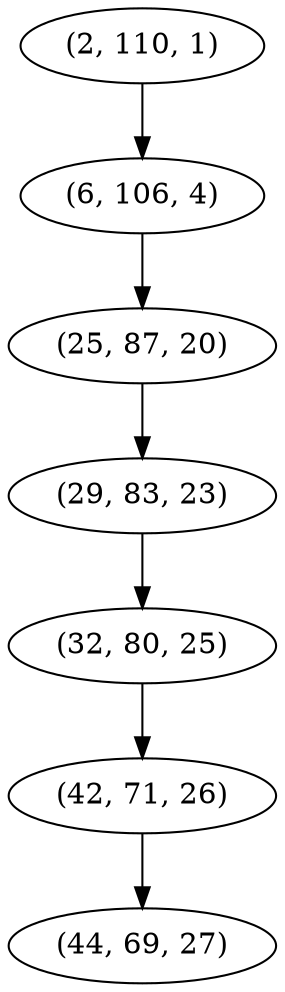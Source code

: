 digraph tree {
    "(2, 110, 1)";
    "(6, 106, 4)";
    "(25, 87, 20)";
    "(29, 83, 23)";
    "(32, 80, 25)";
    "(42, 71, 26)";
    "(44, 69, 27)";
    "(2, 110, 1)" -> "(6, 106, 4)";
    "(6, 106, 4)" -> "(25, 87, 20)";
    "(25, 87, 20)" -> "(29, 83, 23)";
    "(29, 83, 23)" -> "(32, 80, 25)";
    "(32, 80, 25)" -> "(42, 71, 26)";
    "(42, 71, 26)" -> "(44, 69, 27)";
}
